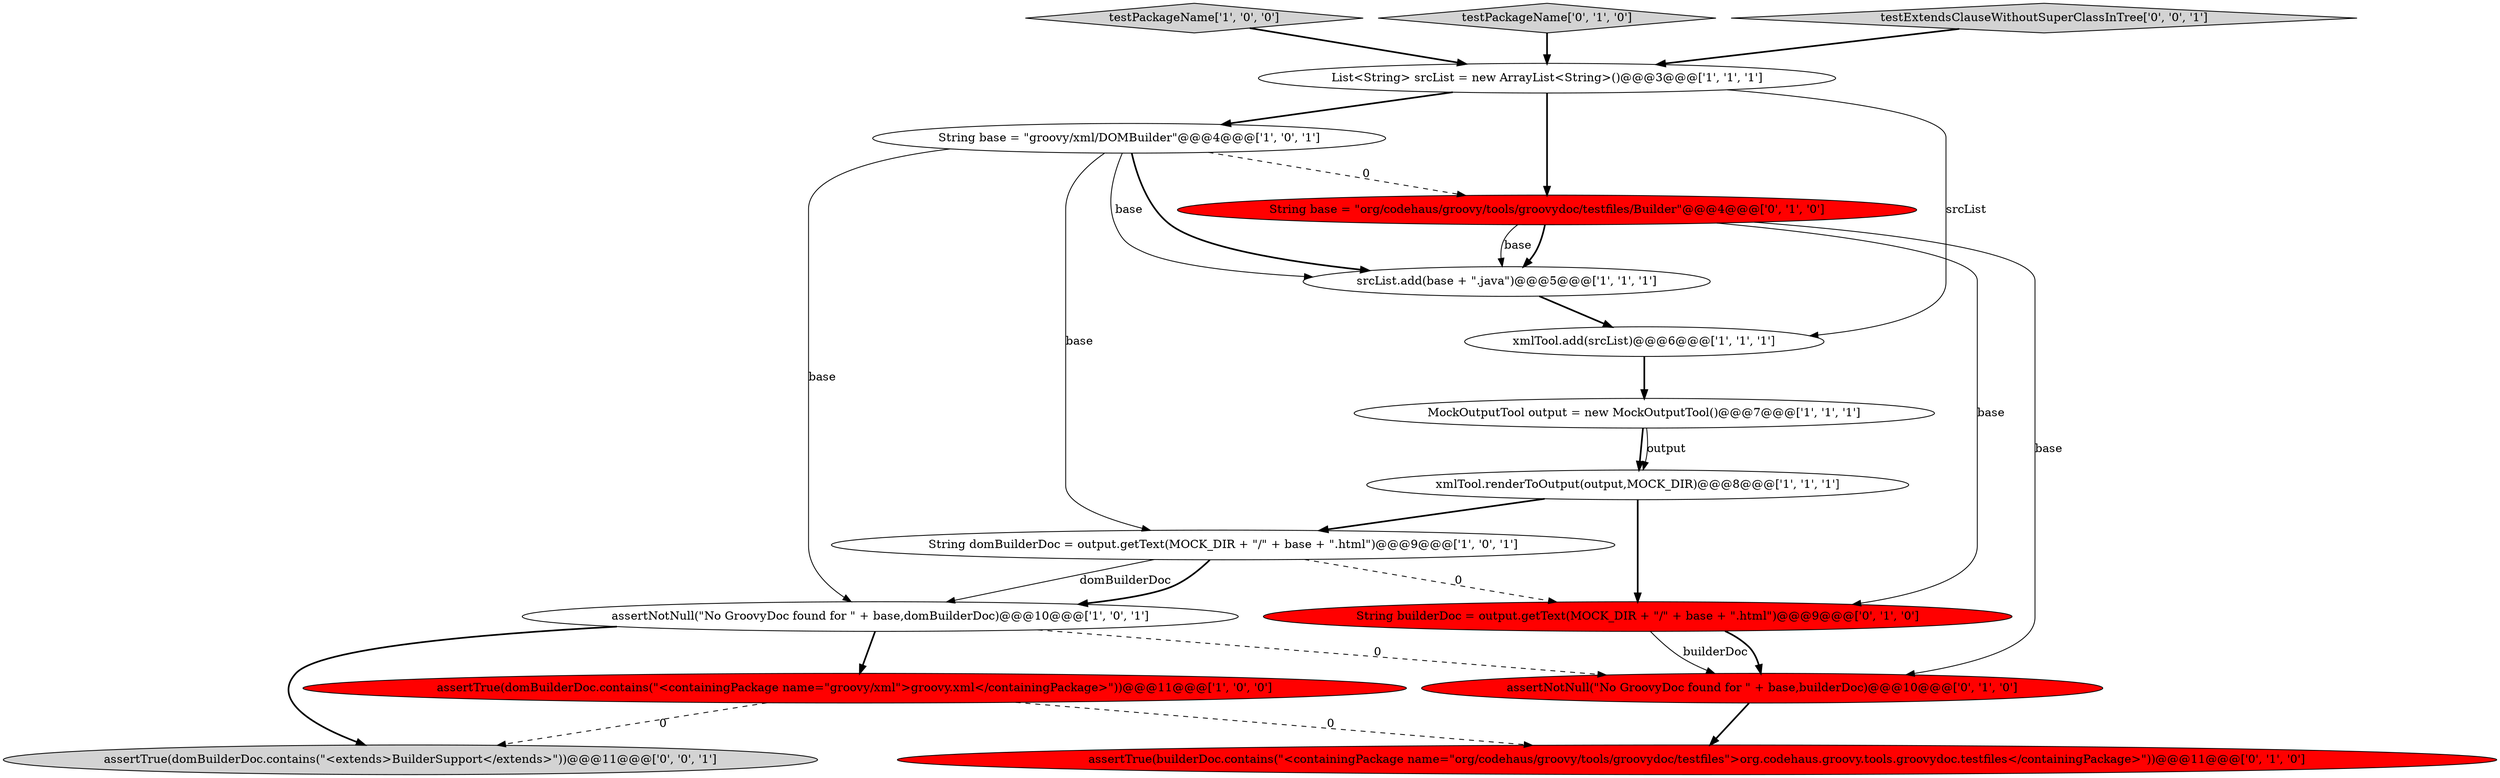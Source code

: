 digraph {
2 [style = filled, label = "String base = \"groovy/xml/DOMBuilder\"@@@4@@@['1', '0', '1']", fillcolor = white, shape = ellipse image = "AAA0AAABBB1BBB"];
1 [style = filled, label = "testPackageName['1', '0', '0']", fillcolor = lightgray, shape = diamond image = "AAA0AAABBB1BBB"];
6 [style = filled, label = "List<String> srcList = new ArrayList<String>()@@@3@@@['1', '1', '1']", fillcolor = white, shape = ellipse image = "AAA0AAABBB1BBB"];
4 [style = filled, label = "xmlTool.renderToOutput(output,MOCK_DIR)@@@8@@@['1', '1', '1']", fillcolor = white, shape = ellipse image = "AAA0AAABBB1BBB"];
9 [style = filled, label = "assertNotNull(\"No GroovyDoc found for \" + base,domBuilderDoc)@@@10@@@['1', '0', '1']", fillcolor = white, shape = ellipse image = "AAA0AAABBB1BBB"];
8 [style = filled, label = "String domBuilderDoc = output.getText(MOCK_DIR + \"/\" + base + \".html\")@@@9@@@['1', '0', '1']", fillcolor = white, shape = ellipse image = "AAA0AAABBB1BBB"];
0 [style = filled, label = "MockOutputTool output = new MockOutputTool()@@@7@@@['1', '1', '1']", fillcolor = white, shape = ellipse image = "AAA0AAABBB1BBB"];
10 [style = filled, label = "testPackageName['0', '1', '0']", fillcolor = lightgray, shape = diamond image = "AAA0AAABBB2BBB"];
14 [style = filled, label = "assertNotNull(\"No GroovyDoc found for \" + base,builderDoc)@@@10@@@['0', '1', '0']", fillcolor = red, shape = ellipse image = "AAA1AAABBB2BBB"];
3 [style = filled, label = "xmlTool.add(srcList)@@@6@@@['1', '1', '1']", fillcolor = white, shape = ellipse image = "AAA0AAABBB1BBB"];
11 [style = filled, label = "String base = \"org/codehaus/groovy/tools/groovydoc/testfiles/Builder\"@@@4@@@['0', '1', '0']", fillcolor = red, shape = ellipse image = "AAA1AAABBB2BBB"];
16 [style = filled, label = "testExtendsClauseWithoutSuperClassInTree['0', '0', '1']", fillcolor = lightgray, shape = diamond image = "AAA0AAABBB3BBB"];
13 [style = filled, label = "String builderDoc = output.getText(MOCK_DIR + \"/\" + base + \".html\")@@@9@@@['0', '1', '0']", fillcolor = red, shape = ellipse image = "AAA1AAABBB2BBB"];
15 [style = filled, label = "assertTrue(domBuilderDoc.contains(\"<extends>BuilderSupport</extends>\"))@@@11@@@['0', '0', '1']", fillcolor = lightgray, shape = ellipse image = "AAA0AAABBB3BBB"];
7 [style = filled, label = "assertTrue(domBuilderDoc.contains(\"<containingPackage name=\"groovy/xml\">groovy.xml</containingPackage>\"))@@@11@@@['1', '0', '0']", fillcolor = red, shape = ellipse image = "AAA1AAABBB1BBB"];
12 [style = filled, label = "assertTrue(builderDoc.contains(\"<containingPackage name=\"org/codehaus/groovy/tools/groovydoc/testfiles\">org.codehaus.groovy.tools.groovydoc.testfiles</containingPackage>\"))@@@11@@@['0', '1', '0']", fillcolor = red, shape = ellipse image = "AAA1AAABBB2BBB"];
5 [style = filled, label = "srcList.add(base + \".java\")@@@5@@@['1', '1', '1']", fillcolor = white, shape = ellipse image = "AAA0AAABBB1BBB"];
2->9 [style = solid, label="base"];
5->3 [style = bold, label=""];
11->13 [style = solid, label="base"];
2->8 [style = solid, label="base"];
16->6 [style = bold, label=""];
4->13 [style = bold, label=""];
9->7 [style = bold, label=""];
13->14 [style = solid, label="builderDoc"];
8->9 [style = solid, label="domBuilderDoc"];
10->6 [style = bold, label=""];
0->4 [style = solid, label="output"];
3->0 [style = bold, label=""];
8->13 [style = dashed, label="0"];
6->2 [style = bold, label=""];
11->5 [style = bold, label=""];
1->6 [style = bold, label=""];
2->5 [style = solid, label="base"];
9->14 [style = dashed, label="0"];
0->4 [style = bold, label=""];
9->15 [style = bold, label=""];
6->11 [style = bold, label=""];
14->12 [style = bold, label=""];
8->9 [style = bold, label=""];
11->5 [style = solid, label="base"];
7->15 [style = dashed, label="0"];
7->12 [style = dashed, label="0"];
4->8 [style = bold, label=""];
2->11 [style = dashed, label="0"];
11->14 [style = solid, label="base"];
13->14 [style = bold, label=""];
6->3 [style = solid, label="srcList"];
2->5 [style = bold, label=""];
}
